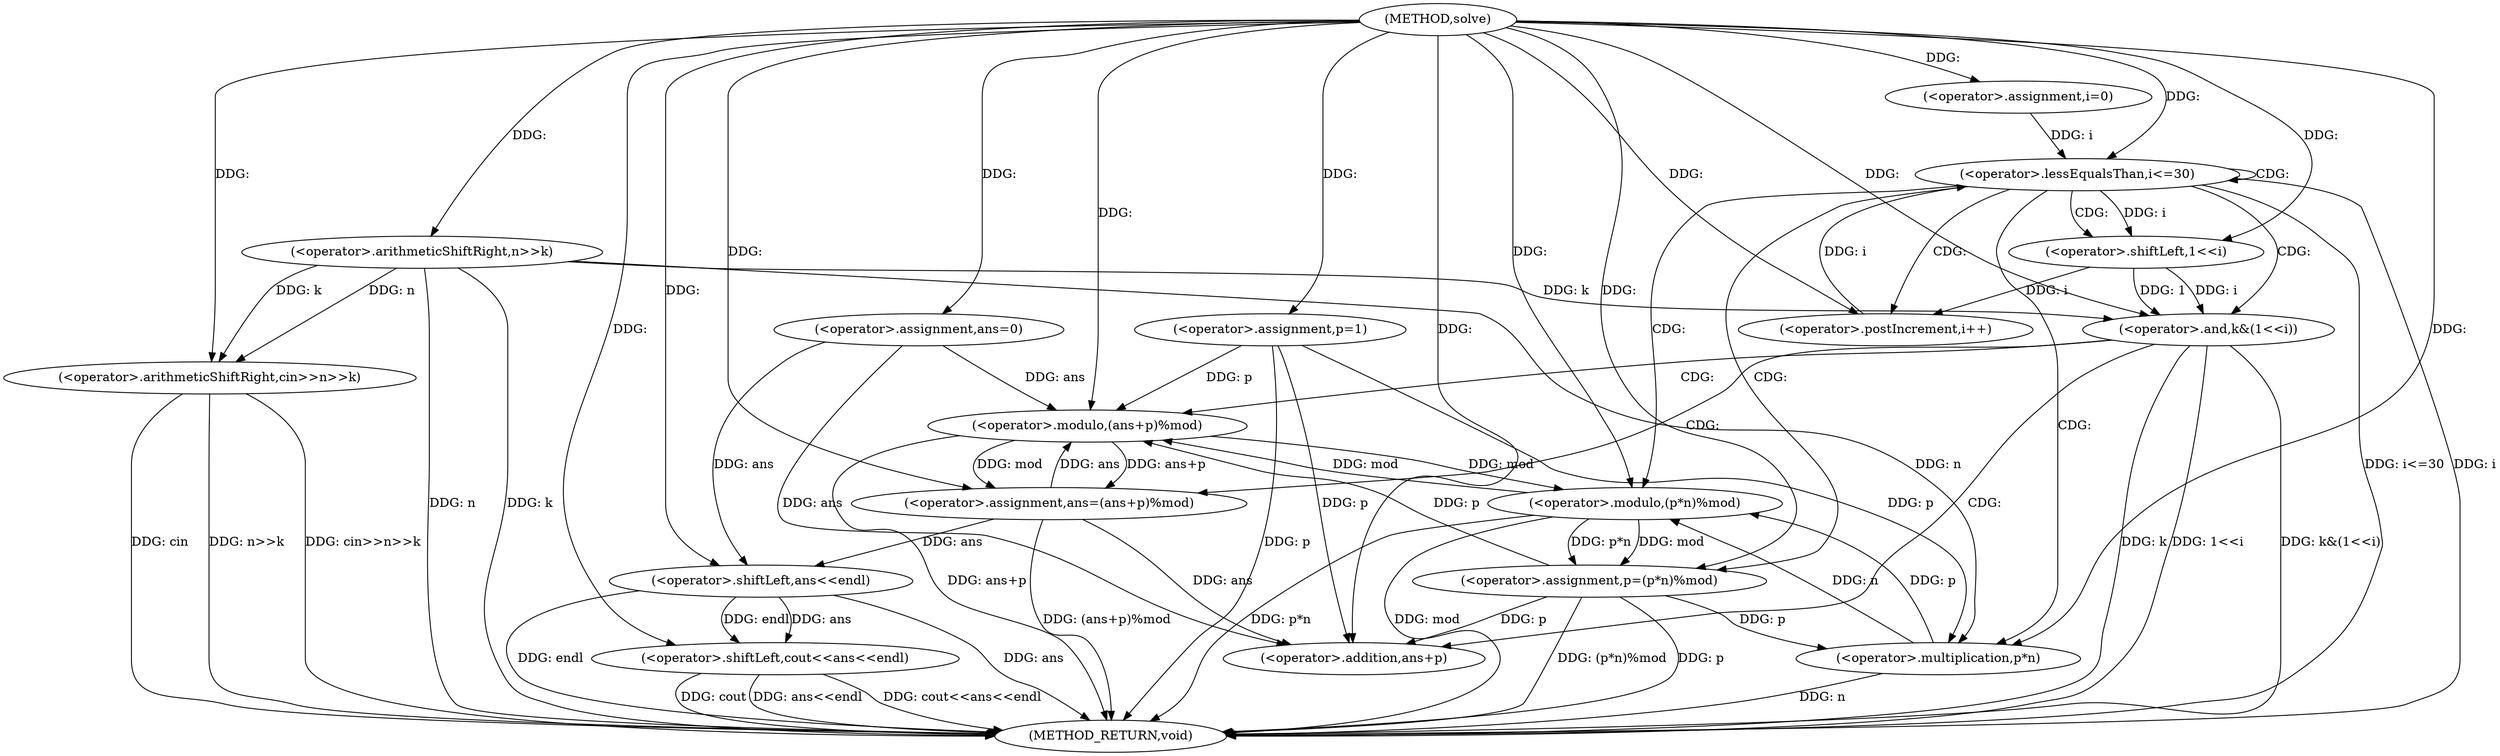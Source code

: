 digraph "solve" {  
"1000107" [label = "(METHOD,solve)" ]
"1000161" [label = "(METHOD_RETURN,void)" ]
"1000111" [label = "(<operator>.arithmeticShiftRight,cin>>n>>k)" ]
"1000117" [label = "(<operator>.assignment,ans=0)" ]
"1000121" [label = "(<operator>.assignment,p=1)" ]
"1000156" [label = "(<operator>.shiftLeft,cout<<ans<<endl)" ]
"1000126" [label = "(<operator>.assignment,i=0)" ]
"1000129" [label = "(<operator>.lessEqualsThan,i<=30)" ]
"1000132" [label = "(<operator>.postIncrement,i++)" ]
"1000113" [label = "(<operator>.arithmeticShiftRight,n>>k)" ]
"1000149" [label = "(<operator>.assignment,p=(p*n)%mod)" ]
"1000158" [label = "(<operator>.shiftLeft,ans<<endl)" ]
"1000136" [label = "(<operator>.and,k&(1<<i))" ]
"1000142" [label = "(<operator>.assignment,ans=(ans+p)%mod)" ]
"1000151" [label = "(<operator>.modulo,(p*n)%mod)" ]
"1000138" [label = "(<operator>.shiftLeft,1<<i)" ]
"1000152" [label = "(<operator>.multiplication,p*n)" ]
"1000144" [label = "(<operator>.modulo,(ans+p)%mod)" ]
"1000145" [label = "(<operator>.addition,ans+p)" ]
  "1000113" -> "1000161"  [ label = "DDG: n"] 
  "1000113" -> "1000161"  [ label = "DDG: k"] 
  "1000111" -> "1000161"  [ label = "DDG: n>>k"] 
  "1000111" -> "1000161"  [ label = "DDG: cin>>n>>k"] 
  "1000121" -> "1000161"  [ label = "DDG: p"] 
  "1000129" -> "1000161"  [ label = "DDG: i"] 
  "1000129" -> "1000161"  [ label = "DDG: i<=30"] 
  "1000158" -> "1000161"  [ label = "DDG: ans"] 
  "1000156" -> "1000161"  [ label = "DDG: ans<<endl"] 
  "1000156" -> "1000161"  [ label = "DDG: cout<<ans<<endl"] 
  "1000136" -> "1000161"  [ label = "DDG: k"] 
  "1000136" -> "1000161"  [ label = "DDG: 1<<i"] 
  "1000136" -> "1000161"  [ label = "DDG: k&(1<<i)"] 
  "1000144" -> "1000161"  [ label = "DDG: ans+p"] 
  "1000142" -> "1000161"  [ label = "DDG: (ans+p)%mod"] 
  "1000149" -> "1000161"  [ label = "DDG: p"] 
  "1000152" -> "1000161"  [ label = "DDG: n"] 
  "1000151" -> "1000161"  [ label = "DDG: p*n"] 
  "1000151" -> "1000161"  [ label = "DDG: mod"] 
  "1000149" -> "1000161"  [ label = "DDG: (p*n)%mod"] 
  "1000111" -> "1000161"  [ label = "DDG: cin"] 
  "1000158" -> "1000161"  [ label = "DDG: endl"] 
  "1000156" -> "1000161"  [ label = "DDG: cout"] 
  "1000107" -> "1000117"  [ label = "DDG: "] 
  "1000107" -> "1000121"  [ label = "DDG: "] 
  "1000107" -> "1000111"  [ label = "DDG: "] 
  "1000113" -> "1000111"  [ label = "DDG: k"] 
  "1000113" -> "1000111"  [ label = "DDG: n"] 
  "1000107" -> "1000126"  [ label = "DDG: "] 
  "1000107" -> "1000156"  [ label = "DDG: "] 
  "1000158" -> "1000156"  [ label = "DDG: endl"] 
  "1000158" -> "1000156"  [ label = "DDG: ans"] 
  "1000107" -> "1000113"  [ label = "DDG: "] 
  "1000126" -> "1000129"  [ label = "DDG: i"] 
  "1000132" -> "1000129"  [ label = "DDG: i"] 
  "1000107" -> "1000129"  [ label = "DDG: "] 
  "1000138" -> "1000132"  [ label = "DDG: i"] 
  "1000107" -> "1000132"  [ label = "DDG: "] 
  "1000151" -> "1000149"  [ label = "DDG: mod"] 
  "1000151" -> "1000149"  [ label = "DDG: p*n"] 
  "1000117" -> "1000158"  [ label = "DDG: ans"] 
  "1000142" -> "1000158"  [ label = "DDG: ans"] 
  "1000107" -> "1000158"  [ label = "DDG: "] 
  "1000107" -> "1000149"  [ label = "DDG: "] 
  "1000113" -> "1000136"  [ label = "DDG: k"] 
  "1000107" -> "1000136"  [ label = "DDG: "] 
  "1000138" -> "1000136"  [ label = "DDG: 1"] 
  "1000138" -> "1000136"  [ label = "DDG: i"] 
  "1000144" -> "1000142"  [ label = "DDG: mod"] 
  "1000144" -> "1000142"  [ label = "DDG: ans+p"] 
  "1000152" -> "1000151"  [ label = "DDG: n"] 
  "1000152" -> "1000151"  [ label = "DDG: p"] 
  "1000144" -> "1000151"  [ label = "DDG: mod"] 
  "1000107" -> "1000151"  [ label = "DDG: "] 
  "1000107" -> "1000138"  [ label = "DDG: "] 
  "1000129" -> "1000138"  [ label = "DDG: i"] 
  "1000107" -> "1000142"  [ label = "DDG: "] 
  "1000121" -> "1000152"  [ label = "DDG: p"] 
  "1000149" -> "1000152"  [ label = "DDG: p"] 
  "1000107" -> "1000152"  [ label = "DDG: "] 
  "1000113" -> "1000152"  [ label = "DDG: n"] 
  "1000117" -> "1000144"  [ label = "DDG: ans"] 
  "1000142" -> "1000144"  [ label = "DDG: ans"] 
  "1000107" -> "1000144"  [ label = "DDG: "] 
  "1000121" -> "1000144"  [ label = "DDG: p"] 
  "1000149" -> "1000144"  [ label = "DDG: p"] 
  "1000151" -> "1000144"  [ label = "DDG: mod"] 
  "1000117" -> "1000145"  [ label = "DDG: ans"] 
  "1000142" -> "1000145"  [ label = "DDG: ans"] 
  "1000107" -> "1000145"  [ label = "DDG: "] 
  "1000121" -> "1000145"  [ label = "DDG: p"] 
  "1000149" -> "1000145"  [ label = "DDG: p"] 
  "1000129" -> "1000132"  [ label = "CDG: "] 
  "1000129" -> "1000129"  [ label = "CDG: "] 
  "1000129" -> "1000151"  [ label = "CDG: "] 
  "1000129" -> "1000152"  [ label = "CDG: "] 
  "1000129" -> "1000136"  [ label = "CDG: "] 
  "1000129" -> "1000149"  [ label = "CDG: "] 
  "1000129" -> "1000138"  [ label = "CDG: "] 
  "1000136" -> "1000142"  [ label = "CDG: "] 
  "1000136" -> "1000145"  [ label = "CDG: "] 
  "1000136" -> "1000144"  [ label = "CDG: "] 
}
